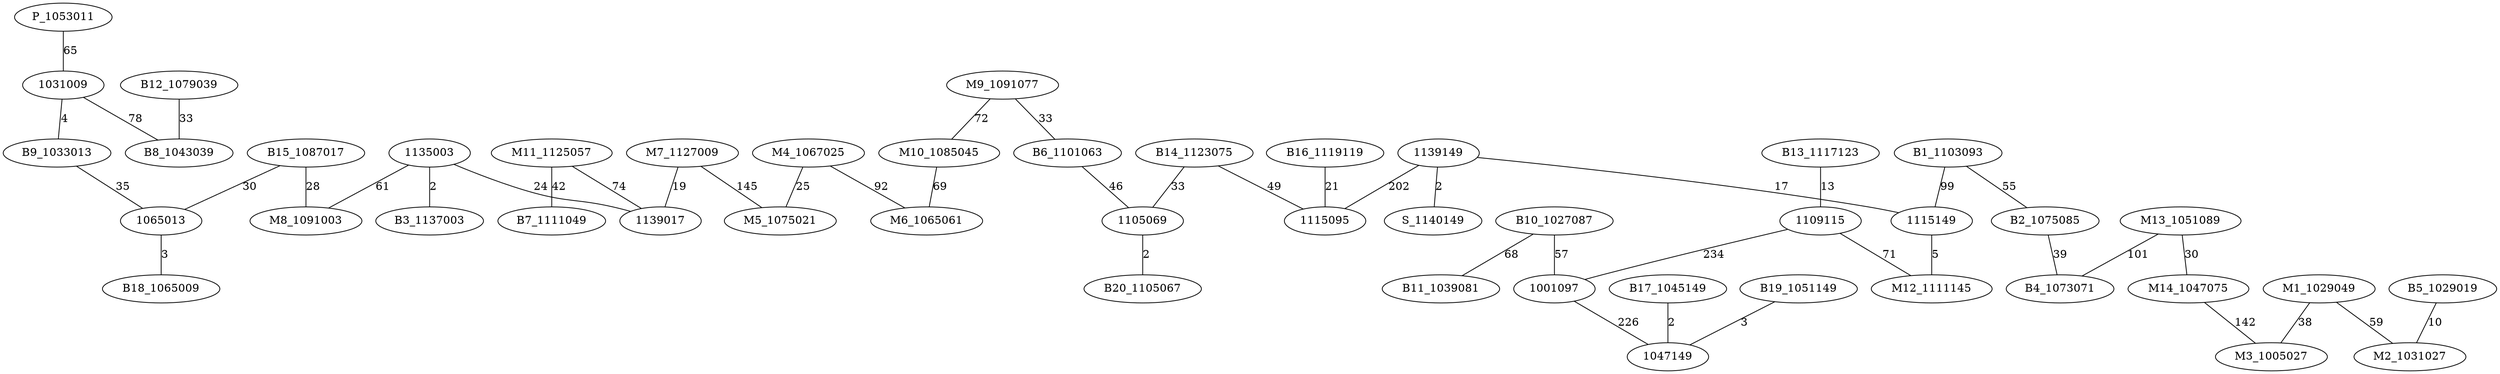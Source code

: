 graph chemin {

	P_1053011 -- 1031009 [label=65]
	B1_1103093 -- B2_1075085 [label=55]
	B1_1103093 -- 1115149 [label=99]
	M1_1029049 -- M2_1031027 [label=59]
	M1_1029049 -- M3_1005027 [label=38]
	1139149 -- S_1140149 [label=2]
	1139149 -- 1115095 [label=202]
	1139149 -- 1115149 [label=17]
	M4_1067025 -- M5_1075021 [label=25]
	M4_1067025 -- M6_1065061 [label=92]
	M7_1127009 -- M5_1075021 [label=145]
	M7_1127009 -- 1139017 [label=19]
	1135003 -- M8_1091003 [label=61]
	1135003 -- 1139017 [label=24]
	1135003 -- B3_1137003 [label=2]
	B2_1075085 -- B4_1073071 [label=39]
	B5_1029019 -- M2_1031027 [label=10]
	M9_1091077 -- B6_1101063 [label=33]
	M9_1091077 -- M10_1085045 [label=72]
	M11_1125057 -- B7_1111049 [label=42]
	M11_1125057 -- 1139017 [label=74]
	1115149 -- M12_1111145 [label=5]
	M13_1051089 -- M14_1047075 [label=30]
	M13_1051089 -- B4_1073071 [label=101]
	B6_1101063 -- 1105069 [label=46]
	1031009 -- B8_1043039 [label=78]
	1031009 -- B9_1033013 [label=4]
	B10_1027087 -- B11_1039081 [label=68]
	B10_1027087 -- 1001097 [label=57]
	B12_1079039 -- B8_1043039 [label=33]
	B13_1117123 -- 1109115 [label=13]
	B9_1033013 -- 1065013 [label=35]
	B14_1123075 -- 1105069 [label=33]
	B14_1123075 -- 1115095 [label=49]
	1109115 -- M12_1111145 [label=71]
	1109115 -- 1001097 [label=234]
	B15_1087017 -- M8_1091003 [label=28]
	B15_1087017 -- 1065013 [label=30]
	M14_1047075 -- M3_1005027 [label=142]
	B16_1119119 -- 1115095 [label=21]
	M10_1085045 -- M6_1065061 [label=69]
	1001097 -- 1047149 [label=226]
	B17_1045149 -- 1047149 [label=2]
	1065013 -- B18_1065009 [label=3]
	B19_1051149 -- 1047149 [label=3]
	1105069 -- B20_1105067 [label=2]

}

